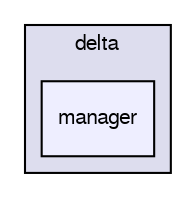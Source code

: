 digraph "/var/lib/jenkins/workspace/kaa_public/client/client-multi/client-cpp/kaa/configuration/delta/manager" {
  bgcolor=transparent;
  compound=true
  node [ fontsize="10", fontname="FreeSans"];
  edge [ labelfontsize="10", labelfontname="FreeSans"];
  subgraph clusterdir_195fb92132051e279fb42fe706ea34b3 {
    graph [ bgcolor="#ddddee", pencolor="black", label="delta" fontname="FreeSans", fontsize="10", URL="dir_195fb92132051e279fb42fe706ea34b3.html"]
  dir_43a45a4b700647ed2053f0478bd7a42b [shape=box, label="manager", style="filled", fillcolor="#eeeeff", pencolor="black", URL="dir_43a45a4b700647ed2053f0478bd7a42b.html"];
  }
}

